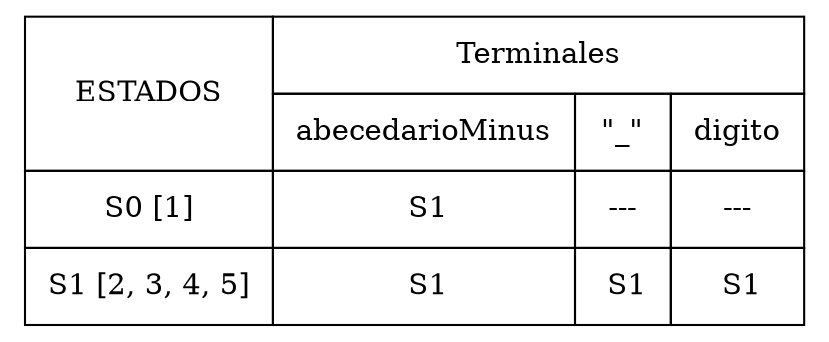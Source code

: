 digraph transitionTable {
n[shape=none label = <
 <TABLE border="0" cellspacing="0" cellpadding="10" style="collapse">
  <TR >
  <TD rowspan="2" colspan="1" border="1">ESTADOS</TD>
  <TD colspan="6" border="1">Terminales</TD>
  </TR>
  <TR>
  <TD border="1">abecedarioMinus</TD>
  <TD border="1">"_"</TD>
  <TD border="1">digito</TD>
  </TR>
  <TR>
  <TD border="1">S0 [1]</TD>
  <TD border="1"> S1</TD>
  <TD border="1">---</TD>
  <TD border="1">---</TD>
  </TR>
  <TR>
  <TD border="1">S1 [2, 3, 4, 5]</TD>
  <TD border="1"> S1</TD>
  <TD border="1"> S1</TD>
  <TD border="1"> S1</TD>
  </TR>
 </TABLE>
>];
}